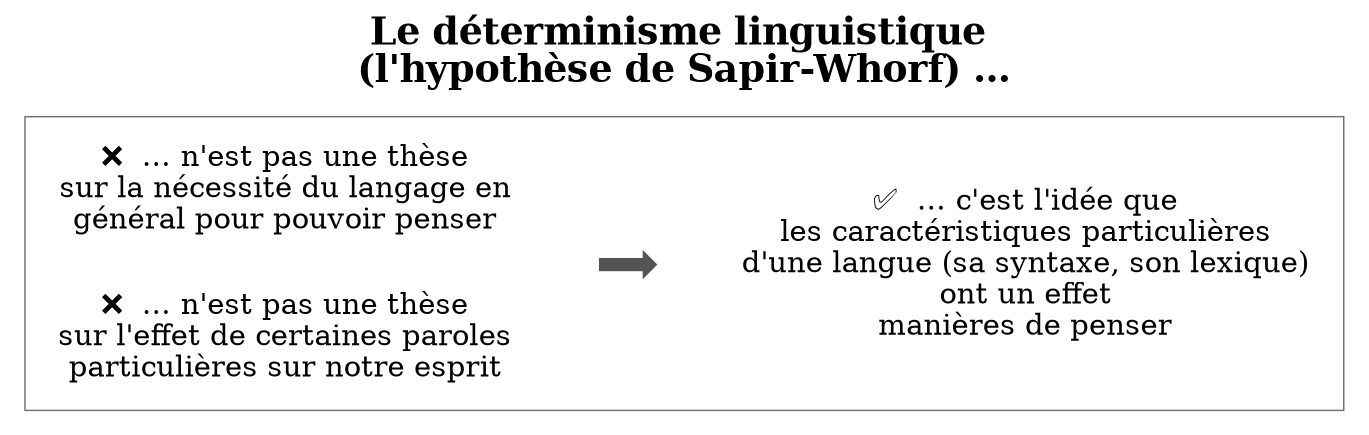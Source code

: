 digraph G {
// Template : evolution
// Usage : 
rankdir=LR
label=<<b>Le déterminisme linguistique <br/>(l'hypothèse de Sapir-Whorf) …</b><br/>>
labelloc=t
fontsize=18

subgraph cluster_0{
label=""
color=grey44
penwidth=0.7
node[shape=rect, style=rounded, color=white]
{
rank=same    
//non4[label=""]
//non3[label=""]
non2[label="❌  … n'est pas une thèse
sur la nécessité du langage en
général pour pouvoir penser"]
non1[label="❌  … n'est pas une thèse
sur l'effet de certaines paroles
particulières sur notre esprit"]
}->
fleche
->
{
oui1[label="✅  … c'est l'idée que
les caractéristiques particulières
d'une langue (sa syntaxe, son lexique)
ont un effet
manières de penser"]}
[style=invis]


fleche[shape=rarrow,label="",color=grey33, height=0.03, width=0.3, fillcolor=grey33, style="filled", penwidth=5]

}

}